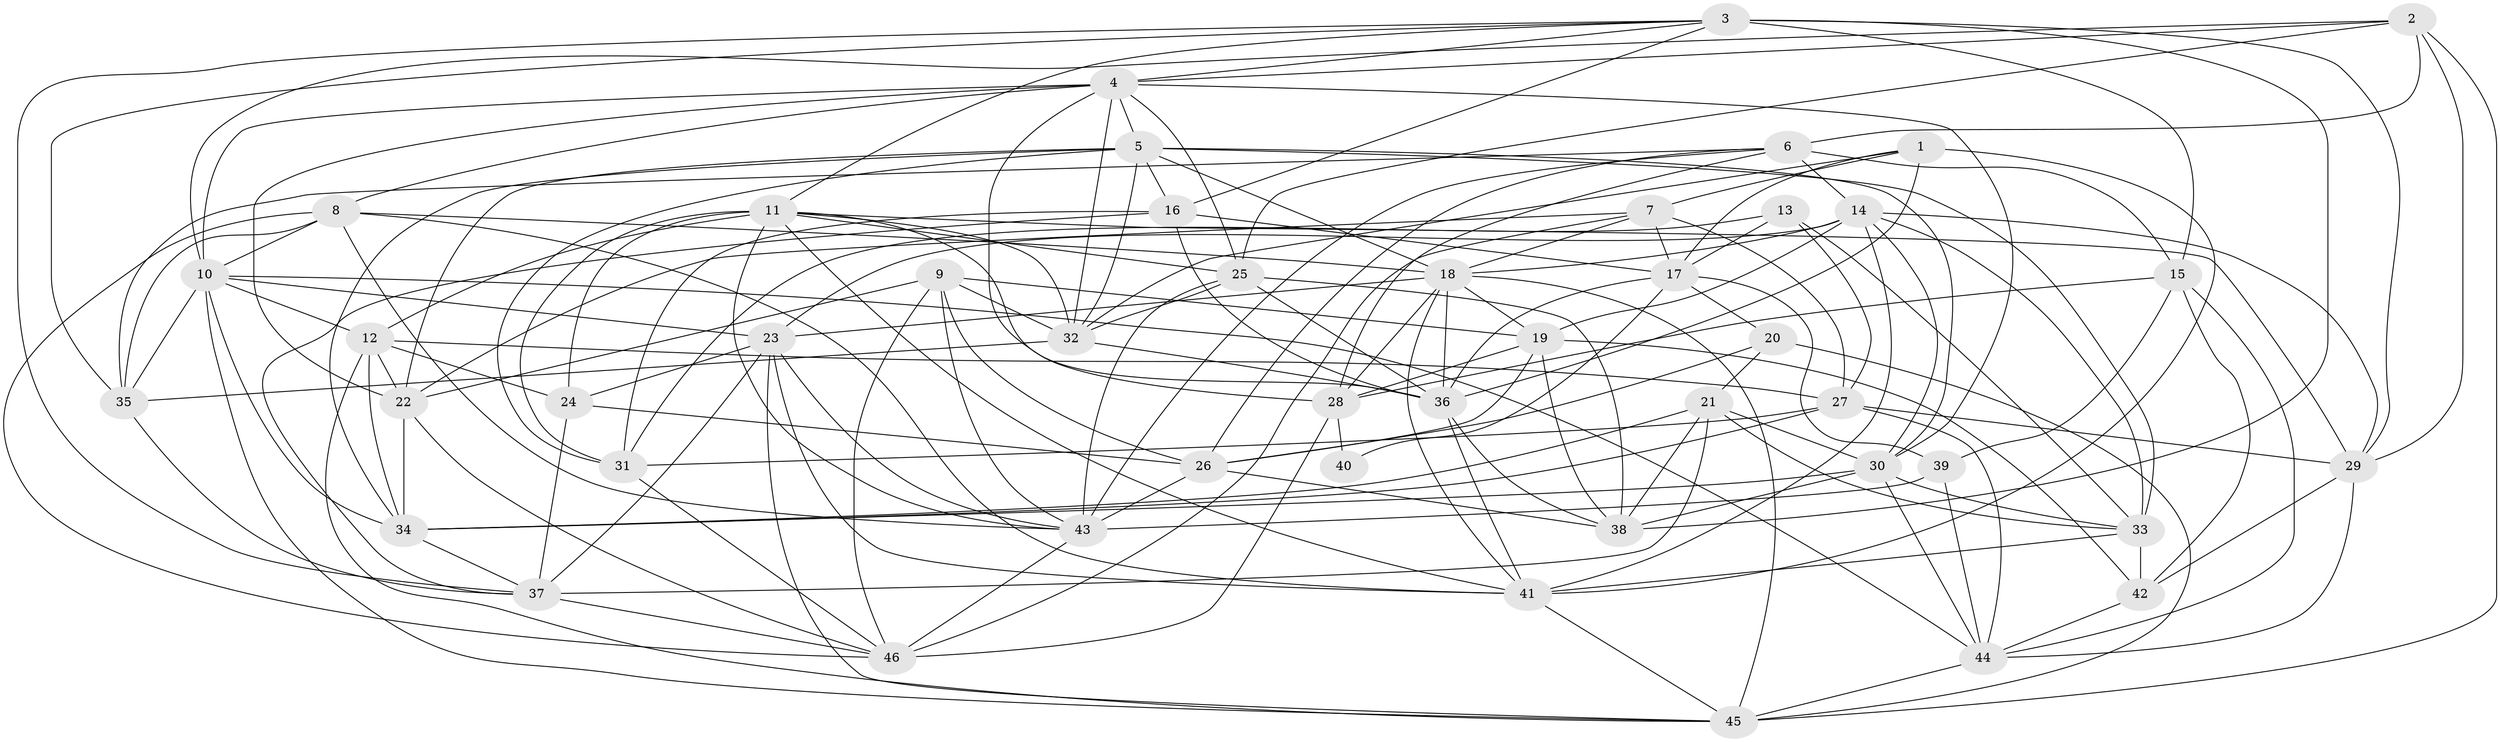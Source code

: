 // original degree distribution, {4: 1.0}
// Generated by graph-tools (version 1.1) at 2025/38/03/04/25 23:38:09]
// undirected, 46 vertices, 162 edges
graph export_dot {
  node [color=gray90,style=filled];
  1;
  2;
  3;
  4;
  5;
  6;
  7;
  8;
  9;
  10;
  11;
  12;
  13;
  14;
  15;
  16;
  17;
  18;
  19;
  20;
  21;
  22;
  23;
  24;
  25;
  26;
  27;
  28;
  29;
  30;
  31;
  32;
  33;
  34;
  35;
  36;
  37;
  38;
  39;
  40;
  41;
  42;
  43;
  44;
  45;
  46;
  1 -- 7 [weight=1.0];
  1 -- 17 [weight=2.0];
  1 -- 32 [weight=1.0];
  1 -- 36 [weight=2.0];
  1 -- 41 [weight=2.0];
  2 -- 4 [weight=1.0];
  2 -- 6 [weight=1.0];
  2 -- 10 [weight=1.0];
  2 -- 25 [weight=1.0];
  2 -- 29 [weight=1.0];
  2 -- 45 [weight=1.0];
  3 -- 4 [weight=1.0];
  3 -- 11 [weight=1.0];
  3 -- 15 [weight=2.0];
  3 -- 16 [weight=1.0];
  3 -- 29 [weight=1.0];
  3 -- 35 [weight=1.0];
  3 -- 37 [weight=1.0];
  3 -- 38 [weight=2.0];
  4 -- 5 [weight=1.0];
  4 -- 8 [weight=1.0];
  4 -- 10 [weight=1.0];
  4 -- 22 [weight=1.0];
  4 -- 25 [weight=1.0];
  4 -- 28 [weight=1.0];
  4 -- 30 [weight=1.0];
  4 -- 32 [weight=1.0];
  5 -- 16 [weight=1.0];
  5 -- 18 [weight=1.0];
  5 -- 22 [weight=1.0];
  5 -- 30 [weight=1.0];
  5 -- 31 [weight=2.0];
  5 -- 32 [weight=1.0];
  5 -- 33 [weight=1.0];
  5 -- 34 [weight=1.0];
  6 -- 14 [weight=1.0];
  6 -- 15 [weight=2.0];
  6 -- 26 [weight=1.0];
  6 -- 28 [weight=1.0];
  6 -- 35 [weight=1.0];
  6 -- 43 [weight=1.0];
  7 -- 17 [weight=1.0];
  7 -- 18 [weight=1.0];
  7 -- 22 [weight=1.0];
  7 -- 27 [weight=1.0];
  7 -- 46 [weight=1.0];
  8 -- 10 [weight=1.0];
  8 -- 18 [weight=1.0];
  8 -- 35 [weight=2.0];
  8 -- 41 [weight=1.0];
  8 -- 43 [weight=1.0];
  8 -- 46 [weight=1.0];
  9 -- 19 [weight=1.0];
  9 -- 22 [weight=1.0];
  9 -- 26 [weight=1.0];
  9 -- 32 [weight=1.0];
  9 -- 43 [weight=1.0];
  9 -- 46 [weight=1.0];
  10 -- 12 [weight=1.0];
  10 -- 23 [weight=1.0];
  10 -- 34 [weight=2.0];
  10 -- 35 [weight=1.0];
  10 -- 44 [weight=1.0];
  10 -- 45 [weight=1.0];
  11 -- 12 [weight=1.0];
  11 -- 24 [weight=1.0];
  11 -- 25 [weight=1.0];
  11 -- 29 [weight=1.0];
  11 -- 31 [weight=1.0];
  11 -- 32 [weight=1.0];
  11 -- 36 [weight=1.0];
  11 -- 41 [weight=1.0];
  11 -- 43 [weight=1.0];
  12 -- 22 [weight=1.0];
  12 -- 24 [weight=2.0];
  12 -- 27 [weight=3.0];
  12 -- 34 [weight=1.0];
  12 -- 45 [weight=1.0];
  13 -- 17 [weight=1.0];
  13 -- 27 [weight=1.0];
  13 -- 31 [weight=1.0];
  13 -- 33 [weight=1.0];
  14 -- 18 [weight=1.0];
  14 -- 19 [weight=1.0];
  14 -- 23 [weight=1.0];
  14 -- 29 [weight=1.0];
  14 -- 30 [weight=1.0];
  14 -- 33 [weight=1.0];
  14 -- 41 [weight=1.0];
  15 -- 28 [weight=1.0];
  15 -- 39 [weight=1.0];
  15 -- 42 [weight=1.0];
  15 -- 44 [weight=1.0];
  16 -- 17 [weight=1.0];
  16 -- 31 [weight=1.0];
  16 -- 36 [weight=1.0];
  16 -- 37 [weight=1.0];
  17 -- 20 [weight=1.0];
  17 -- 36 [weight=1.0];
  17 -- 39 [weight=1.0];
  17 -- 40 [weight=2.0];
  18 -- 19 [weight=1.0];
  18 -- 23 [weight=1.0];
  18 -- 28 [weight=1.0];
  18 -- 36 [weight=1.0];
  18 -- 41 [weight=1.0];
  18 -- 45 [weight=1.0];
  19 -- 26 [weight=1.0];
  19 -- 28 [weight=1.0];
  19 -- 38 [weight=1.0];
  19 -- 42 [weight=2.0];
  20 -- 21 [weight=1.0];
  20 -- 26 [weight=1.0];
  20 -- 45 [weight=1.0];
  21 -- 30 [weight=2.0];
  21 -- 33 [weight=1.0];
  21 -- 34 [weight=1.0];
  21 -- 37 [weight=2.0];
  21 -- 38 [weight=1.0];
  22 -- 34 [weight=2.0];
  22 -- 46 [weight=1.0];
  23 -- 24 [weight=1.0];
  23 -- 37 [weight=1.0];
  23 -- 41 [weight=1.0];
  23 -- 43 [weight=1.0];
  23 -- 45 [weight=1.0];
  24 -- 26 [weight=1.0];
  24 -- 37 [weight=1.0];
  25 -- 32 [weight=1.0];
  25 -- 36 [weight=1.0];
  25 -- 38 [weight=2.0];
  25 -- 43 [weight=1.0];
  26 -- 38 [weight=1.0];
  26 -- 43 [weight=2.0];
  27 -- 29 [weight=1.0];
  27 -- 31 [weight=2.0];
  27 -- 34 [weight=1.0];
  27 -- 44 [weight=1.0];
  28 -- 40 [weight=2.0];
  28 -- 46 [weight=3.0];
  29 -- 42 [weight=2.0];
  29 -- 44 [weight=1.0];
  30 -- 33 [weight=1.0];
  30 -- 34 [weight=1.0];
  30 -- 38 [weight=2.0];
  30 -- 44 [weight=1.0];
  31 -- 46 [weight=1.0];
  32 -- 35 [weight=1.0];
  32 -- 36 [weight=1.0];
  33 -- 41 [weight=1.0];
  33 -- 42 [weight=2.0];
  34 -- 37 [weight=1.0];
  35 -- 37 [weight=2.0];
  36 -- 38 [weight=1.0];
  36 -- 41 [weight=1.0];
  37 -- 46 [weight=1.0];
  39 -- 43 [weight=1.0];
  39 -- 44 [weight=1.0];
  41 -- 45 [weight=1.0];
  42 -- 44 [weight=1.0];
  43 -- 46 [weight=1.0];
  44 -- 45 [weight=1.0];
}
